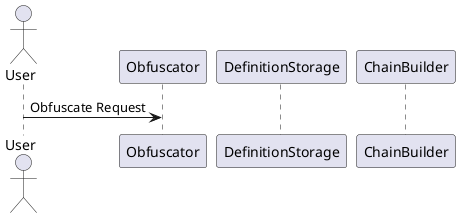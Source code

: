 @startuml
'autoactivate on
actor User as User
participant Obfuscator
participant DefinitionStorage
participant ChainBuilder

' comment
/'
multi line comment
'/
User -> Obfuscator : Obfuscate Request

@enduml
